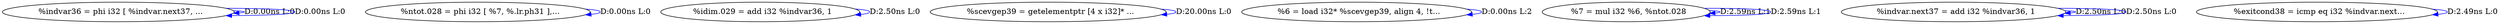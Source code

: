 digraph {
Node0x2ee0160[label="  %indvar36 = phi i32 [ %indvar.next37, ..."];
Node0x2ee0160 -> Node0x2ee0160[label="D:0.00ns L:0",color=blue];
Node0x2ee0160 -> Node0x2ee0160[label="D:0.00ns L:0",color=blue];
Node0x2ee0240[label="  %ntot.028 = phi i32 [ %7, %.lr.ph31 ],..."];
Node0x2ee0240 -> Node0x2ee0240[label="D:0.00ns L:0",color=blue];
Node0x2ee0320[label="  %idim.029 = add i32 %indvar36, 1"];
Node0x2ee0320 -> Node0x2ee0320[label="D:2.50ns L:0",color=blue];
Node0x2ee0400[label="  %scevgep39 = getelementptr [4 x i32]* ..."];
Node0x2ee0400 -> Node0x2ee0400[label="D:20.00ns L:0",color=blue];
Node0x2ee04e0[label="  %6 = load i32* %scevgep39, align 4, !t..."];
Node0x2ee04e0 -> Node0x2ee04e0[label="D:0.00ns L:2",color=blue];
Node0x2ee05c0[label="  %7 = mul i32 %6, %ntot.028"];
Node0x2ee05c0 -> Node0x2ee05c0[label="D:2.59ns L:1",color=blue];
Node0x2ee05c0 -> Node0x2ee05c0[label="D:2.59ns L:1",color=blue];
Node0x2ee06a0[label="  %indvar.next37 = add i32 %indvar36, 1"];
Node0x2ee06a0 -> Node0x2ee06a0[label="D:2.50ns L:0",color=blue];
Node0x2ee06a0 -> Node0x2ee06a0[label="D:2.50ns L:0",color=blue];
Node0x2ee0780[label="  %exitcond38 = icmp eq i32 %indvar.next..."];
Node0x2ee0780 -> Node0x2ee0780[label="D:2.49ns L:0",color=blue];
}
